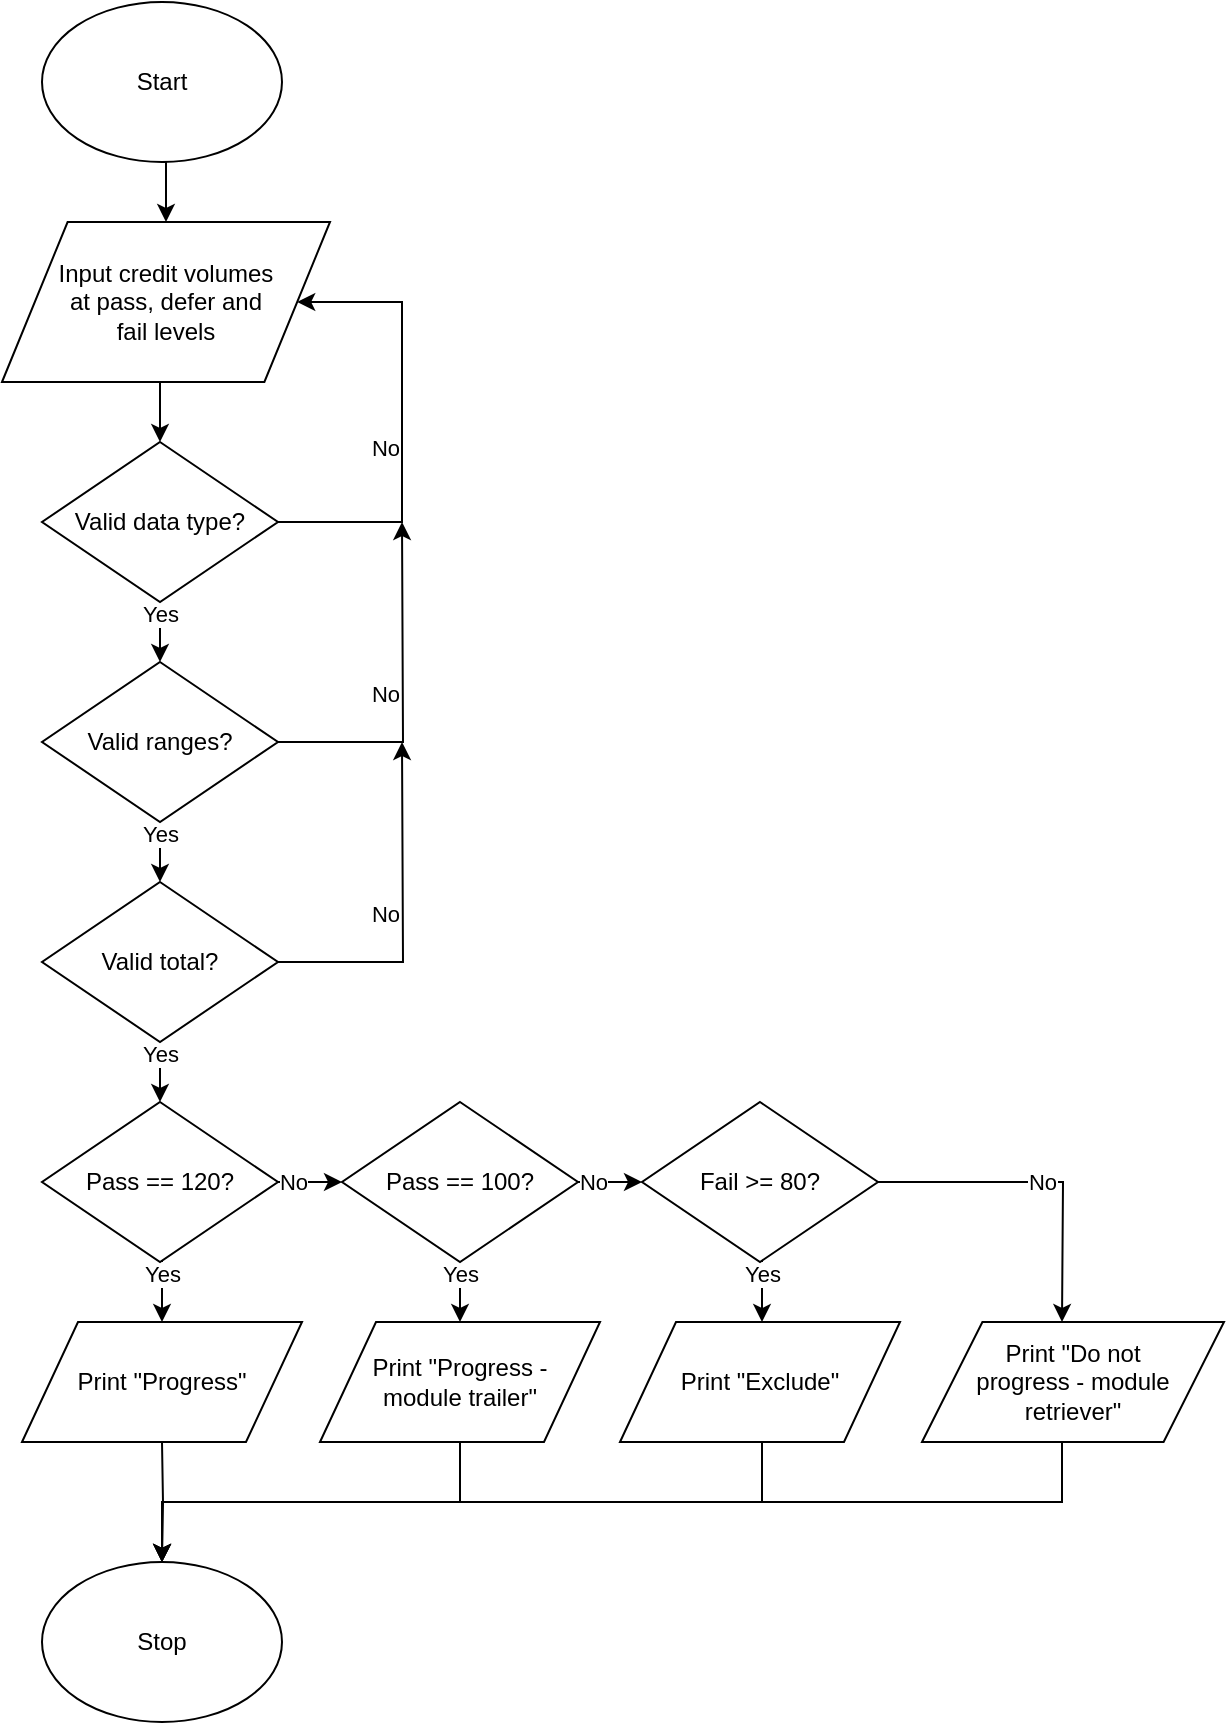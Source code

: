 <mxfile version="12.1.8" type="device" pages="1"><diagram id="CDLBdTv8QLkDQF0ynlBy" name="Page-1"><mxGraphModel dx="782" dy="438" grid="1" gridSize="10" guides="1" tooltips="1" connect="1" arrows="1" fold="1" page="1" pageScale="1" pageWidth="827" pageHeight="1169" math="0" shadow="0"><root><mxCell id="0"/><mxCell id="1" parent="0"/><mxCell id="M4nLWNjW2NXRvAOigJIo-3" style="edgeStyle=orthogonalEdgeStyle;rounded=0;orthogonalLoop=1;jettySize=auto;html=1;exitX=0.5;exitY=1;exitDx=0;exitDy=0;entryX=0.5;entryY=0;entryDx=0;entryDy=0;" edge="1" parent="1" source="M4nLWNjW2NXRvAOigJIo-1" target="M4nLWNjW2NXRvAOigJIo-2"><mxGeometry relative="1" as="geometry"/></mxCell><mxCell id="M4nLWNjW2NXRvAOigJIo-1" value="Start" style="ellipse;whiteSpace=wrap;html=1;" vertex="1" parent="1"><mxGeometry x="140" y="40" width="120" height="80" as="geometry"/></mxCell><mxCell id="M4nLWNjW2NXRvAOigJIo-37" style="edgeStyle=orthogonalEdgeStyle;rounded=0;orthogonalLoop=1;jettySize=auto;html=1;exitX=0.5;exitY=1;exitDx=0;exitDy=0;entryX=0.5;entryY=0;entryDx=0;entryDy=0;" edge="1" parent="1" source="M4nLWNjW2NXRvAOigJIo-2" target="M4nLWNjW2NXRvAOigJIo-4"><mxGeometry relative="1" as="geometry"/></mxCell><mxCell id="M4nLWNjW2NXRvAOigJIo-2" value="&lt;font style=&quot;line-height: 120% ; font-size: 12px&quot;&gt;Input credit volumes at pass, defer and fail levels&lt;/font&gt;" style="shape=parallelogram;perimeter=parallelogramPerimeter;whiteSpace=wrap;html=1;verticalAlign=middle;horizontal=1;spacingLeft=24;spacingRight=24;" vertex="1" parent="1"><mxGeometry x="120" y="150" width="164" height="80" as="geometry"/></mxCell><mxCell id="M4nLWNjW2NXRvAOigJIo-9" value="Yes" style="edgeStyle=orthogonalEdgeStyle;rounded=0;orthogonalLoop=1;jettySize=auto;html=1;exitX=0.5;exitY=1;exitDx=0;exitDy=0;entryX=0.5;entryY=0;entryDx=0;entryDy=0;verticalAlign=bottom;" edge="1" parent="1" source="M4nLWNjW2NXRvAOigJIo-4" target="M4nLWNjW2NXRvAOigJIo-7"><mxGeometry relative="1" as="geometry"><Array as="points"><mxPoint x="199" y="360"/><mxPoint x="199" y="360"/></Array></mxGeometry></mxCell><mxCell id="M4nLWNjW2NXRvAOigJIo-40" value="No" style="edgeStyle=orthogonalEdgeStyle;rounded=0;orthogonalLoop=1;jettySize=auto;html=1;exitX=1;exitY=0.5;exitDx=0;exitDy=0;align=right;entryX=1;entryY=0.5;entryDx=0;entryDy=0;verticalAlign=top;" edge="1" parent="1" source="M4nLWNjW2NXRvAOigJIo-4" target="M4nLWNjW2NXRvAOigJIo-2"><mxGeometry relative="1" as="geometry"><mxPoint x="320" y="200" as="targetPoint"/><Array as="points"><mxPoint x="320" y="300"/><mxPoint x="320" y="190"/></Array></mxGeometry></mxCell><mxCell id="M4nLWNjW2NXRvAOigJIo-4" value="Valid data type?" style="rhombus;whiteSpace=wrap;html=1;" vertex="1" parent="1"><mxGeometry x="140" y="260" width="118" height="80" as="geometry"/></mxCell><mxCell id="M4nLWNjW2NXRvAOigJIo-14" value="Yes" style="edgeStyle=orthogonalEdgeStyle;rounded=0;orthogonalLoop=1;jettySize=auto;html=1;exitX=0.5;exitY=1;exitDx=0;exitDy=0;entryX=0.5;entryY=0;entryDx=0;entryDy=0;verticalAlign=bottom;" edge="1" parent="1" source="M4nLWNjW2NXRvAOigJIo-7" target="M4nLWNjW2NXRvAOigJIo-10"><mxGeometry relative="1" as="geometry"/></mxCell><mxCell id="M4nLWNjW2NXRvAOigJIo-38" value="No" style="edgeStyle=orthogonalEdgeStyle;rounded=0;orthogonalLoop=1;jettySize=auto;html=1;exitX=1;exitY=0.5;exitDx=0;exitDy=0;align=right;" edge="1" parent="1" source="M4nLWNjW2NXRvAOigJIo-7"><mxGeometry relative="1" as="geometry"><mxPoint x="320" y="300" as="targetPoint"/></mxGeometry></mxCell><mxCell id="M4nLWNjW2NXRvAOigJIo-7" value="Valid ranges?" style="rhombus;whiteSpace=wrap;html=1;" vertex="1" parent="1"><mxGeometry x="140" y="370" width="118" height="80" as="geometry"/></mxCell><mxCell id="M4nLWNjW2NXRvAOigJIo-17" value="Yes" style="edgeStyle=orthogonalEdgeStyle;rounded=0;orthogonalLoop=1;jettySize=auto;html=1;exitX=0.5;exitY=1;exitDx=0;exitDy=0;entryX=0.5;entryY=0;entryDx=0;entryDy=0;verticalAlign=bottom;" edge="1" parent="1" source="M4nLWNjW2NXRvAOigJIo-10" target="M4nLWNjW2NXRvAOigJIo-16"><mxGeometry relative="1" as="geometry"/></mxCell><mxCell id="M4nLWNjW2NXRvAOigJIo-39" value="No" style="edgeStyle=orthogonalEdgeStyle;rounded=0;orthogonalLoop=1;jettySize=auto;html=1;exitX=1;exitY=0.5;exitDx=0;exitDy=0;align=right;" edge="1" parent="1" source="M4nLWNjW2NXRvAOigJIo-10"><mxGeometry relative="1" as="geometry"><mxPoint x="320" y="410" as="targetPoint"/></mxGeometry></mxCell><mxCell id="M4nLWNjW2NXRvAOigJIo-10" value="Valid total?" style="rhombus;whiteSpace=wrap;html=1;" vertex="1" parent="1"><mxGeometry x="140" y="480" width="118" height="80" as="geometry"/></mxCell><mxCell id="M4nLWNjW2NXRvAOigJIo-20" value="No" style="edgeStyle=orthogonalEdgeStyle;rounded=0;orthogonalLoop=1;jettySize=auto;html=1;exitX=1;exitY=0.5;exitDx=0;exitDy=0;entryX=0;entryY=0.5;entryDx=0;entryDy=0;align=right;" edge="1" parent="1" source="M4nLWNjW2NXRvAOigJIo-16" target="M4nLWNjW2NXRvAOigJIo-18"><mxGeometry relative="1" as="geometry"/></mxCell><mxCell id="M4nLWNjW2NXRvAOigJIo-23" value="Yes" style="edgeStyle=orthogonalEdgeStyle;rounded=0;orthogonalLoop=1;jettySize=auto;html=1;exitX=0.5;exitY=1;exitDx=0;exitDy=0;entryX=0.5;entryY=0;entryDx=0;entryDy=0;verticalAlign=bottom;" edge="1" parent="1" source="M4nLWNjW2NXRvAOigJIo-16"><mxGeometry relative="1" as="geometry"><mxPoint x="200" y="700" as="targetPoint"/></mxGeometry></mxCell><mxCell id="M4nLWNjW2NXRvAOigJIo-16" value="Pass == 120?" style="rhombus;whiteSpace=wrap;html=1;" vertex="1" parent="1"><mxGeometry x="140" y="590" width="118" height="80" as="geometry"/></mxCell><mxCell id="M4nLWNjW2NXRvAOigJIo-21" value="No" style="edgeStyle=orthogonalEdgeStyle;rounded=0;orthogonalLoop=1;jettySize=auto;html=1;exitX=1;exitY=0.5;exitDx=0;exitDy=0;entryX=0;entryY=0.5;entryDx=0;entryDy=0;align=right;" edge="1" parent="1" source="M4nLWNjW2NXRvAOigJIo-18" target="M4nLWNjW2NXRvAOigJIo-19"><mxGeometry relative="1" as="geometry"/></mxCell><mxCell id="M4nLWNjW2NXRvAOigJIo-25" value="Yes" style="edgeStyle=orthogonalEdgeStyle;rounded=0;orthogonalLoop=1;jettySize=auto;html=1;exitX=0.5;exitY=1;exitDx=0;exitDy=0;entryX=0.5;entryY=0;entryDx=0;entryDy=0;verticalAlign=bottom;" edge="1" parent="1" source="M4nLWNjW2NXRvAOigJIo-18"><mxGeometry relative="1" as="geometry"><mxPoint x="349" y="700" as="targetPoint"/></mxGeometry></mxCell><mxCell id="M4nLWNjW2NXRvAOigJIo-18" value="Pass == 100?" style="rhombus;whiteSpace=wrap;html=1;" vertex="1" parent="1"><mxGeometry x="290" y="590" width="118" height="80" as="geometry"/></mxCell><mxCell id="M4nLWNjW2NXRvAOigJIo-27" value="Yes" style="edgeStyle=orthogonalEdgeStyle;rounded=0;orthogonalLoop=1;jettySize=auto;html=1;exitX=0.5;exitY=1;exitDx=0;exitDy=0;entryX=0.5;entryY=0;entryDx=0;entryDy=0;verticalAlign=bottom;" edge="1" parent="1" source="M4nLWNjW2NXRvAOigJIo-19"><mxGeometry relative="1" as="geometry"><mxPoint x="500" y="700" as="targetPoint"/></mxGeometry></mxCell><mxCell id="M4nLWNjW2NXRvAOigJIo-28" value="No" style="edgeStyle=orthogonalEdgeStyle;rounded=0;orthogonalLoop=1;jettySize=auto;html=1;exitX=1;exitY=0.5;exitDx=0;exitDy=0;entryX=0.5;entryY=0;entryDx=0;entryDy=0;align=center;" edge="1" parent="1" source="M4nLWNjW2NXRvAOigJIo-19"><mxGeometry relative="1" as="geometry"><mxPoint x="650" y="700" as="targetPoint"/></mxGeometry></mxCell><mxCell id="M4nLWNjW2NXRvAOigJIo-19" value="Fail &amp;gt;= 80?" style="rhombus;whiteSpace=wrap;html=1;" vertex="1" parent="1"><mxGeometry x="440" y="590" width="118" height="80" as="geometry"/></mxCell><mxCell id="M4nLWNjW2NXRvAOigJIo-32" style="edgeStyle=orthogonalEdgeStyle;rounded=0;orthogonalLoop=1;jettySize=auto;html=1;exitX=0.5;exitY=1;exitDx=0;exitDy=0;entryX=0.5;entryY=0;entryDx=0;entryDy=0;" edge="1" parent="1" target="M4nLWNjW2NXRvAOigJIo-31"><mxGeometry relative="1" as="geometry"><mxPoint x="200" y="760" as="sourcePoint"/></mxGeometry></mxCell><mxCell id="M4nLWNjW2NXRvAOigJIo-33" style="edgeStyle=orthogonalEdgeStyle;rounded=0;orthogonalLoop=1;jettySize=auto;html=1;exitX=0.5;exitY=1;exitDx=0;exitDy=0;" edge="1" parent="1" target="M4nLWNjW2NXRvAOigJIo-31"><mxGeometry relative="1" as="geometry"><mxPoint x="349" y="760" as="sourcePoint"/><Array as="points"><mxPoint x="349" y="790"/><mxPoint x="200" y="790"/></Array></mxGeometry></mxCell><mxCell id="M4nLWNjW2NXRvAOigJIo-34" style="edgeStyle=orthogonalEdgeStyle;rounded=0;orthogonalLoop=1;jettySize=auto;html=1;exitX=0.5;exitY=1;exitDx=0;exitDy=0;entryX=0.5;entryY=0;entryDx=0;entryDy=0;" edge="1" parent="1" target="M4nLWNjW2NXRvAOigJIo-31"><mxGeometry relative="1" as="geometry"><mxPoint x="500" y="760" as="sourcePoint"/><Array as="points"><mxPoint x="500" y="790"/><mxPoint x="200" y="790"/></Array></mxGeometry></mxCell><mxCell id="M4nLWNjW2NXRvAOigJIo-35" style="edgeStyle=orthogonalEdgeStyle;rounded=0;orthogonalLoop=1;jettySize=auto;html=1;exitX=0.5;exitY=1;exitDx=0;exitDy=0;entryX=0.5;entryY=0;entryDx=0;entryDy=0;" edge="1" parent="1" target="M4nLWNjW2NXRvAOigJIo-31"><mxGeometry relative="1" as="geometry"><mxPoint x="650" y="760" as="sourcePoint"/><Array as="points"><mxPoint x="650" y="790"/><mxPoint x="200" y="790"/></Array></mxGeometry></mxCell><mxCell id="M4nLWNjW2NXRvAOigJIo-31" value="Stop" style="ellipse;whiteSpace=wrap;html=1;" vertex="1" parent="1"><mxGeometry x="140" y="820" width="120" height="80" as="geometry"/></mxCell><mxCell id="M4nLWNjW2NXRvAOigJIo-43" value="&lt;font style=&quot;line-height: 120% ; font-size: 12px&quot;&gt;Print &quot;Progress&quot;&lt;/font&gt;" style="shape=parallelogram;perimeter=parallelogramPerimeter;whiteSpace=wrap;html=1;verticalAlign=middle;horizontal=1;spacingLeft=24;spacingRight=24;" vertex="1" parent="1"><mxGeometry x="130" y="700" width="140" height="60" as="geometry"/></mxCell><mxCell id="M4nLWNjW2NXRvAOigJIo-44" value="&lt;font style=&quot;line-height: 120% ; font-size: 12px&quot;&gt;Print &quot;Progress - module trailer&quot;&lt;/font&gt;" style="shape=parallelogram;perimeter=parallelogramPerimeter;whiteSpace=wrap;html=1;verticalAlign=middle;horizontal=1;spacingLeft=24;spacingRight=24;" vertex="1" parent="1"><mxGeometry x="279" y="700" width="140" height="60" as="geometry"/></mxCell><mxCell id="M4nLWNjW2NXRvAOigJIo-45" value="&lt;font style=&quot;line-height: 120% ; font-size: 12px&quot;&gt;Print &quot;Exclude&quot;&lt;/font&gt;" style="shape=parallelogram;perimeter=parallelogramPerimeter;whiteSpace=wrap;html=1;verticalAlign=middle;horizontal=1;spacingLeft=24;spacingRight=24;" vertex="1" parent="1"><mxGeometry x="429" y="700" width="140" height="60" as="geometry"/></mxCell><mxCell id="M4nLWNjW2NXRvAOigJIo-46" value="&lt;font style=&quot;line-height: 120% ; font-size: 12px&quot;&gt;Print &quot;Do not progress - module retriever&quot;&lt;/font&gt;" style="shape=parallelogram;perimeter=parallelogramPerimeter;whiteSpace=wrap;html=1;verticalAlign=middle;horizontal=1;spacingLeft=24;spacingRight=24;" vertex="1" parent="1"><mxGeometry x="580" y="700" width="151" height="60" as="geometry"/></mxCell></root></mxGraphModel></diagram></mxfile>
